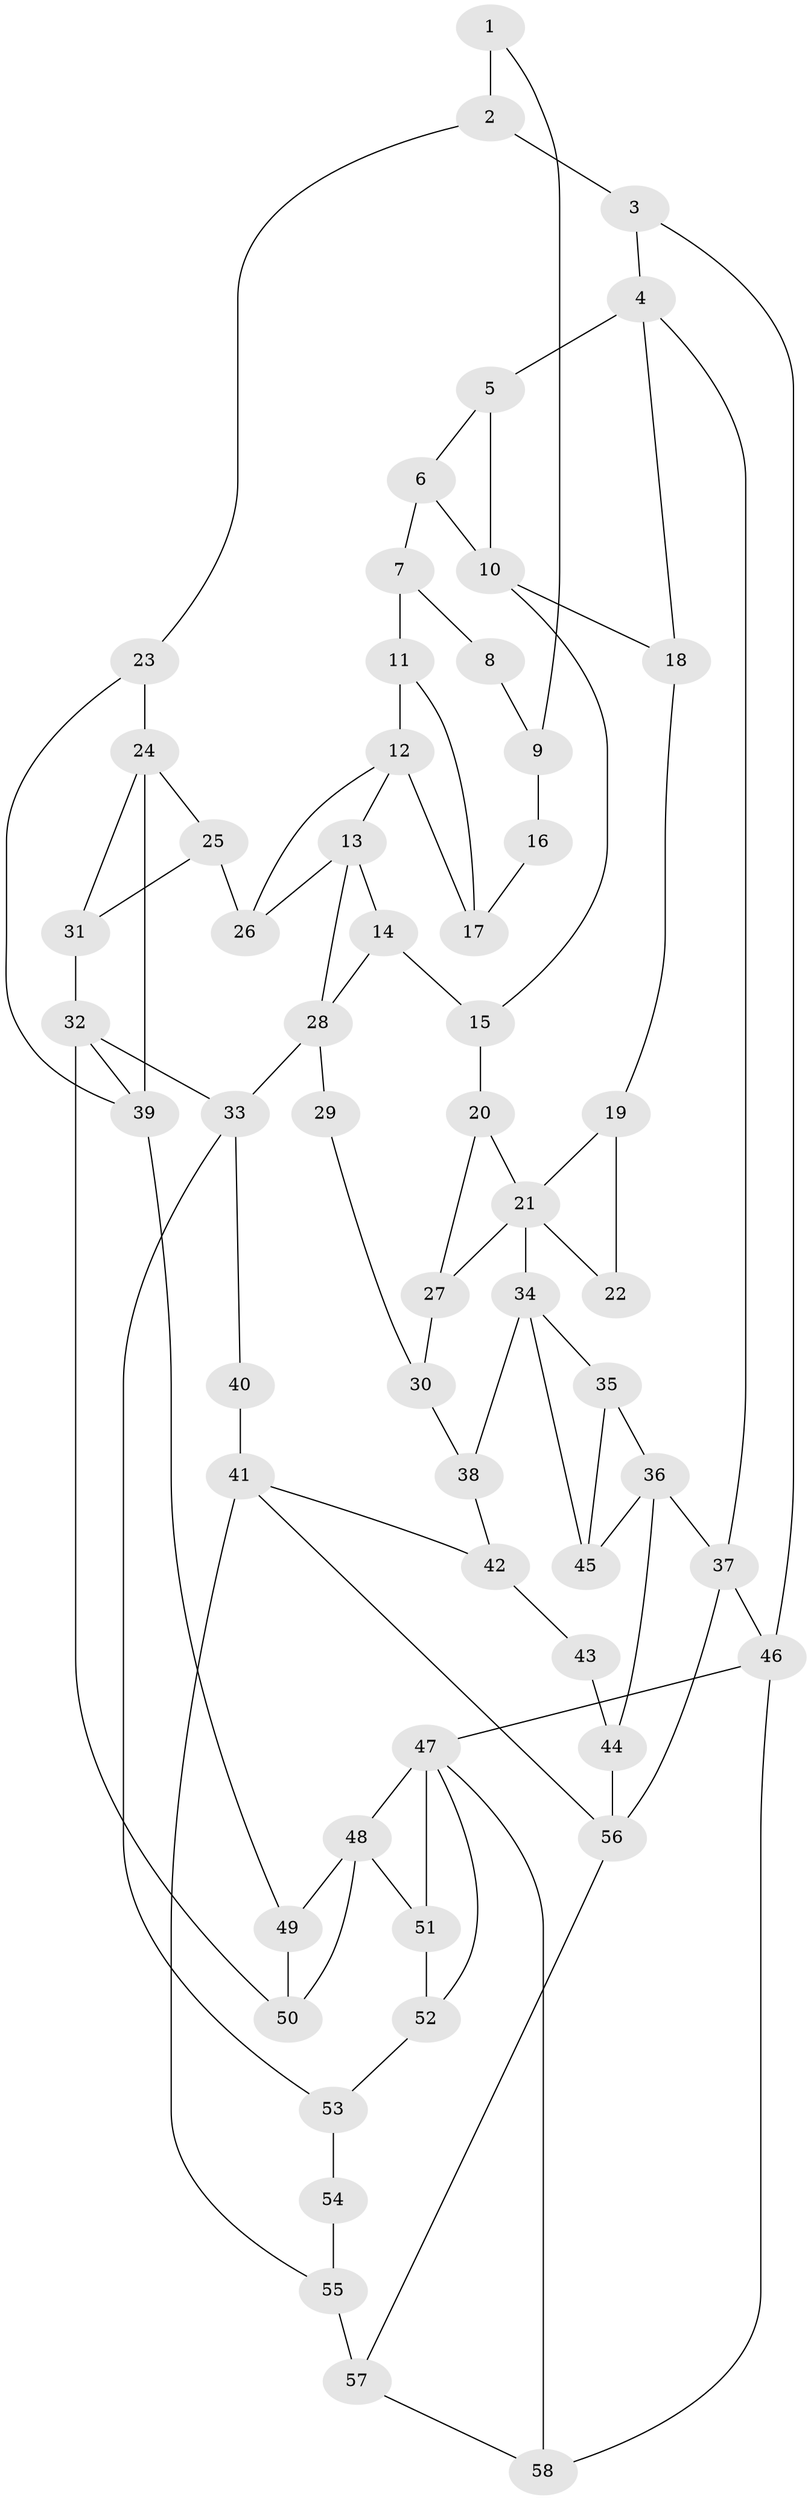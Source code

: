 // original degree distribution, {3: 0.02586206896551724, 4: 0.2672413793103448, 6: 0.2672413793103448, 5: 0.4396551724137931}
// Generated by graph-tools (version 1.1) at 2025/38/03/09/25 02:38:27]
// undirected, 58 vertices, 93 edges
graph export_dot {
graph [start="1"]
  node [color=gray90,style=filled];
  1;
  2;
  3;
  4;
  5;
  6;
  7;
  8;
  9;
  10;
  11;
  12;
  13;
  14;
  15;
  16;
  17;
  18;
  19;
  20;
  21;
  22;
  23;
  24;
  25;
  26;
  27;
  28;
  29;
  30;
  31;
  32;
  33;
  34;
  35;
  36;
  37;
  38;
  39;
  40;
  41;
  42;
  43;
  44;
  45;
  46;
  47;
  48;
  49;
  50;
  51;
  52;
  53;
  54;
  55;
  56;
  57;
  58;
  1 -- 2 [weight=2.0];
  1 -- 9 [weight=1.0];
  2 -- 3 [weight=2.0];
  2 -- 23 [weight=2.0];
  3 -- 4 [weight=1.0];
  3 -- 46 [weight=1.0];
  4 -- 5 [weight=1.0];
  4 -- 18 [weight=1.0];
  4 -- 37 [weight=1.0];
  5 -- 6 [weight=1.0];
  5 -- 10 [weight=1.0];
  6 -- 7 [weight=1.0];
  6 -- 10 [weight=1.0];
  7 -- 8 [weight=1.0];
  7 -- 11 [weight=1.0];
  8 -- 9 [weight=1.0];
  9 -- 16 [weight=1.0];
  10 -- 15 [weight=1.0];
  10 -- 18 [weight=1.0];
  11 -- 12 [weight=1.0];
  11 -- 17 [weight=1.0];
  12 -- 13 [weight=1.0];
  12 -- 17 [weight=3.0];
  12 -- 26 [weight=1.0];
  13 -- 14 [weight=1.0];
  13 -- 26 [weight=1.0];
  13 -- 28 [weight=1.0];
  14 -- 15 [weight=1.0];
  14 -- 28 [weight=1.0];
  15 -- 20 [weight=1.0];
  16 -- 17 [weight=2.0];
  18 -- 19 [weight=1.0];
  19 -- 21 [weight=1.0];
  19 -- 22 [weight=2.0];
  20 -- 21 [weight=1.0];
  20 -- 27 [weight=1.0];
  21 -- 22 [weight=1.0];
  21 -- 27 [weight=1.0];
  21 -- 34 [weight=2.0];
  23 -- 24 [weight=2.0];
  23 -- 39 [weight=1.0];
  24 -- 25 [weight=1.0];
  24 -- 31 [weight=1.0];
  24 -- 39 [weight=2.0];
  25 -- 26 [weight=1.0];
  25 -- 31 [weight=1.0];
  27 -- 30 [weight=1.0];
  28 -- 29 [weight=2.0];
  28 -- 33 [weight=2.0];
  29 -- 30 [weight=1.0];
  30 -- 38 [weight=1.0];
  31 -- 32 [weight=1.0];
  32 -- 33 [weight=2.0];
  32 -- 39 [weight=1.0];
  32 -- 50 [weight=1.0];
  33 -- 40 [weight=1.0];
  33 -- 53 [weight=1.0];
  34 -- 35 [weight=1.0];
  34 -- 38 [weight=2.0];
  34 -- 45 [weight=1.0];
  35 -- 36 [weight=1.0];
  35 -- 45 [weight=1.0];
  36 -- 37 [weight=1.0];
  36 -- 44 [weight=2.0];
  36 -- 45 [weight=1.0];
  37 -- 46 [weight=1.0];
  37 -- 56 [weight=1.0];
  38 -- 42 [weight=1.0];
  39 -- 49 [weight=1.0];
  40 -- 41 [weight=2.0];
  41 -- 42 [weight=1.0];
  41 -- 55 [weight=2.0];
  41 -- 56 [weight=1.0];
  42 -- 43 [weight=1.0];
  43 -- 44 [weight=2.0];
  44 -- 56 [weight=2.0];
  46 -- 47 [weight=1.0];
  46 -- 58 [weight=1.0];
  47 -- 48 [weight=1.0];
  47 -- 51 [weight=2.0];
  47 -- 52 [weight=1.0];
  47 -- 58 [weight=1.0];
  48 -- 49 [weight=1.0];
  48 -- 50 [weight=1.0];
  48 -- 51 [weight=3.0];
  49 -- 50 [weight=1.0];
  51 -- 52 [weight=1.0];
  52 -- 53 [weight=1.0];
  53 -- 54 [weight=1.0];
  54 -- 55 [weight=2.0];
  55 -- 57 [weight=2.0];
  56 -- 57 [weight=1.0];
  57 -- 58 [weight=1.0];
}
